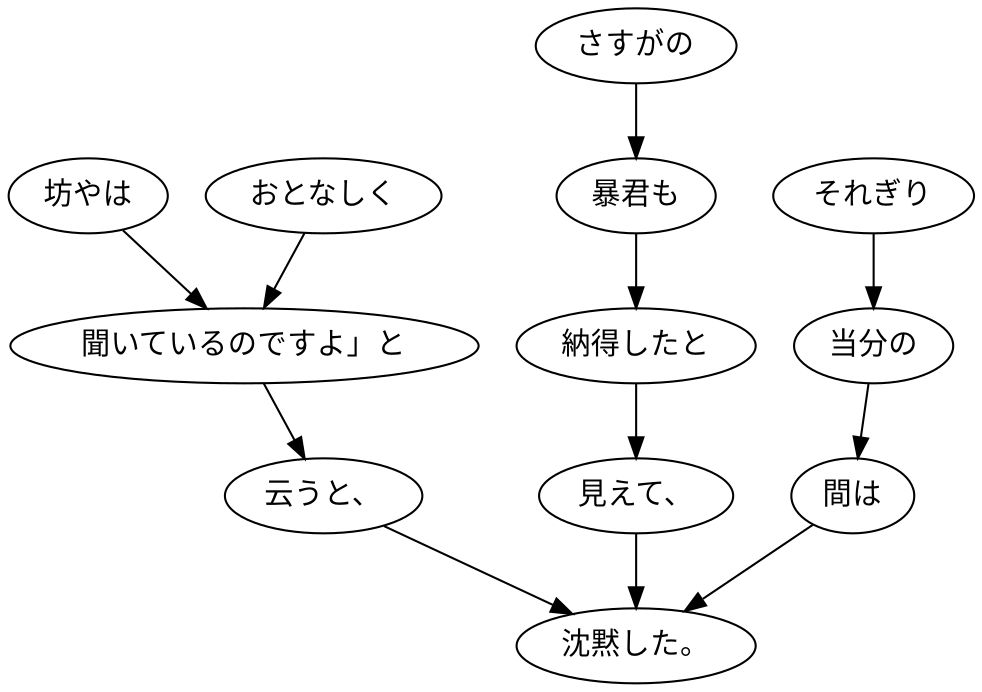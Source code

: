 digraph graph6834 {
	node0 [label="坊やは"];
	node1 [label="おとなしく"];
	node2 [label="聞いているのですよ」と"];
	node3 [label="云うと、"];
	node4 [label="さすがの"];
	node5 [label="暴君も"];
	node6 [label="納得したと"];
	node7 [label="見えて、"];
	node8 [label="それぎり"];
	node9 [label="当分の"];
	node10 [label="間は"];
	node11 [label="沈黙した。"];
	node0 -> node2;
	node1 -> node2;
	node2 -> node3;
	node3 -> node11;
	node4 -> node5;
	node5 -> node6;
	node6 -> node7;
	node7 -> node11;
	node8 -> node9;
	node9 -> node10;
	node10 -> node11;
}
